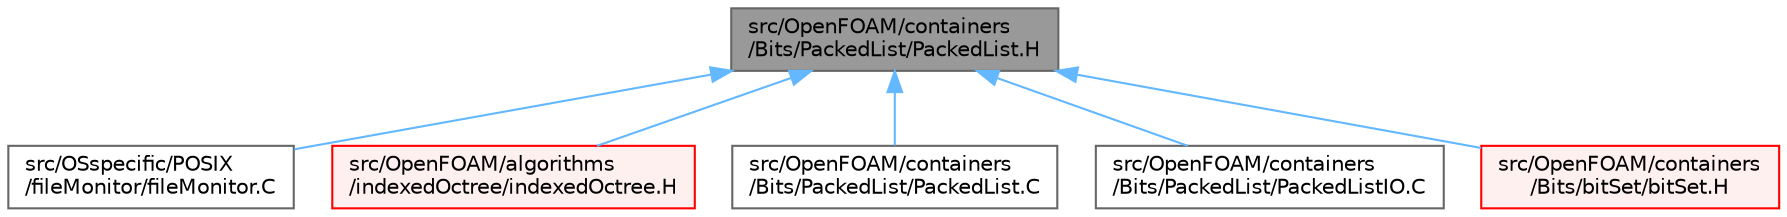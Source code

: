 digraph "src/OpenFOAM/containers/Bits/PackedList/PackedList.H"
{
 // LATEX_PDF_SIZE
  bgcolor="transparent";
  edge [fontname=Helvetica,fontsize=10,labelfontname=Helvetica,labelfontsize=10];
  node [fontname=Helvetica,fontsize=10,shape=box,height=0.2,width=0.4];
  Node1 [id="Node000001",label="src/OpenFOAM/containers\l/Bits/PackedList/PackedList.H",height=0.2,width=0.4,color="gray40", fillcolor="grey60", style="filled", fontcolor="black",tooltip=" "];
  Node1 -> Node2 [id="edge1_Node000001_Node000002",dir="back",color="steelblue1",style="solid",tooltip=" "];
  Node2 [id="Node000002",label="src/OSspecific/POSIX\l/fileMonitor/fileMonitor.C",height=0.2,width=0.4,color="grey40", fillcolor="white", style="filled",URL="$fileMonitor_8C.html",tooltip=" "];
  Node1 -> Node3 [id="edge2_Node000001_Node000003",dir="back",color="steelblue1",style="solid",tooltip=" "];
  Node3 [id="Node000003",label="src/OpenFOAM/algorithms\l/indexedOctree/indexedOctree.H",height=0.2,width=0.4,color="red", fillcolor="#FFF0F0", style="filled",URL="$indexedOctree_8H.html",tooltip=" "];
  Node1 -> Node391 [id="edge3_Node000001_Node000391",dir="back",color="steelblue1",style="solid",tooltip=" "];
  Node391 [id="Node000391",label="src/OpenFOAM/containers\l/Bits/PackedList/PackedList.C",height=0.2,width=0.4,color="grey40", fillcolor="white", style="filled",URL="$PackedList_8C.html",tooltip=" "];
  Node1 -> Node392 [id="edge4_Node000001_Node000392",dir="back",color="steelblue1",style="solid",tooltip=" "];
  Node392 [id="Node000392",label="src/OpenFOAM/containers\l/Bits/PackedList/PackedListIO.C",height=0.2,width=0.4,color="grey40", fillcolor="white", style="filled",URL="$PackedListIO_8C.html",tooltip=" "];
  Node1 -> Node393 [id="edge5_Node000001_Node000393",dir="back",color="steelblue1",style="solid",tooltip=" "];
  Node393 [id="Node000393",label="src/OpenFOAM/containers\l/Bits/bitSet/bitSet.H",height=0.2,width=0.4,color="red", fillcolor="#FFF0F0", style="filled",URL="$bitSet_8H.html",tooltip=" "];
}
